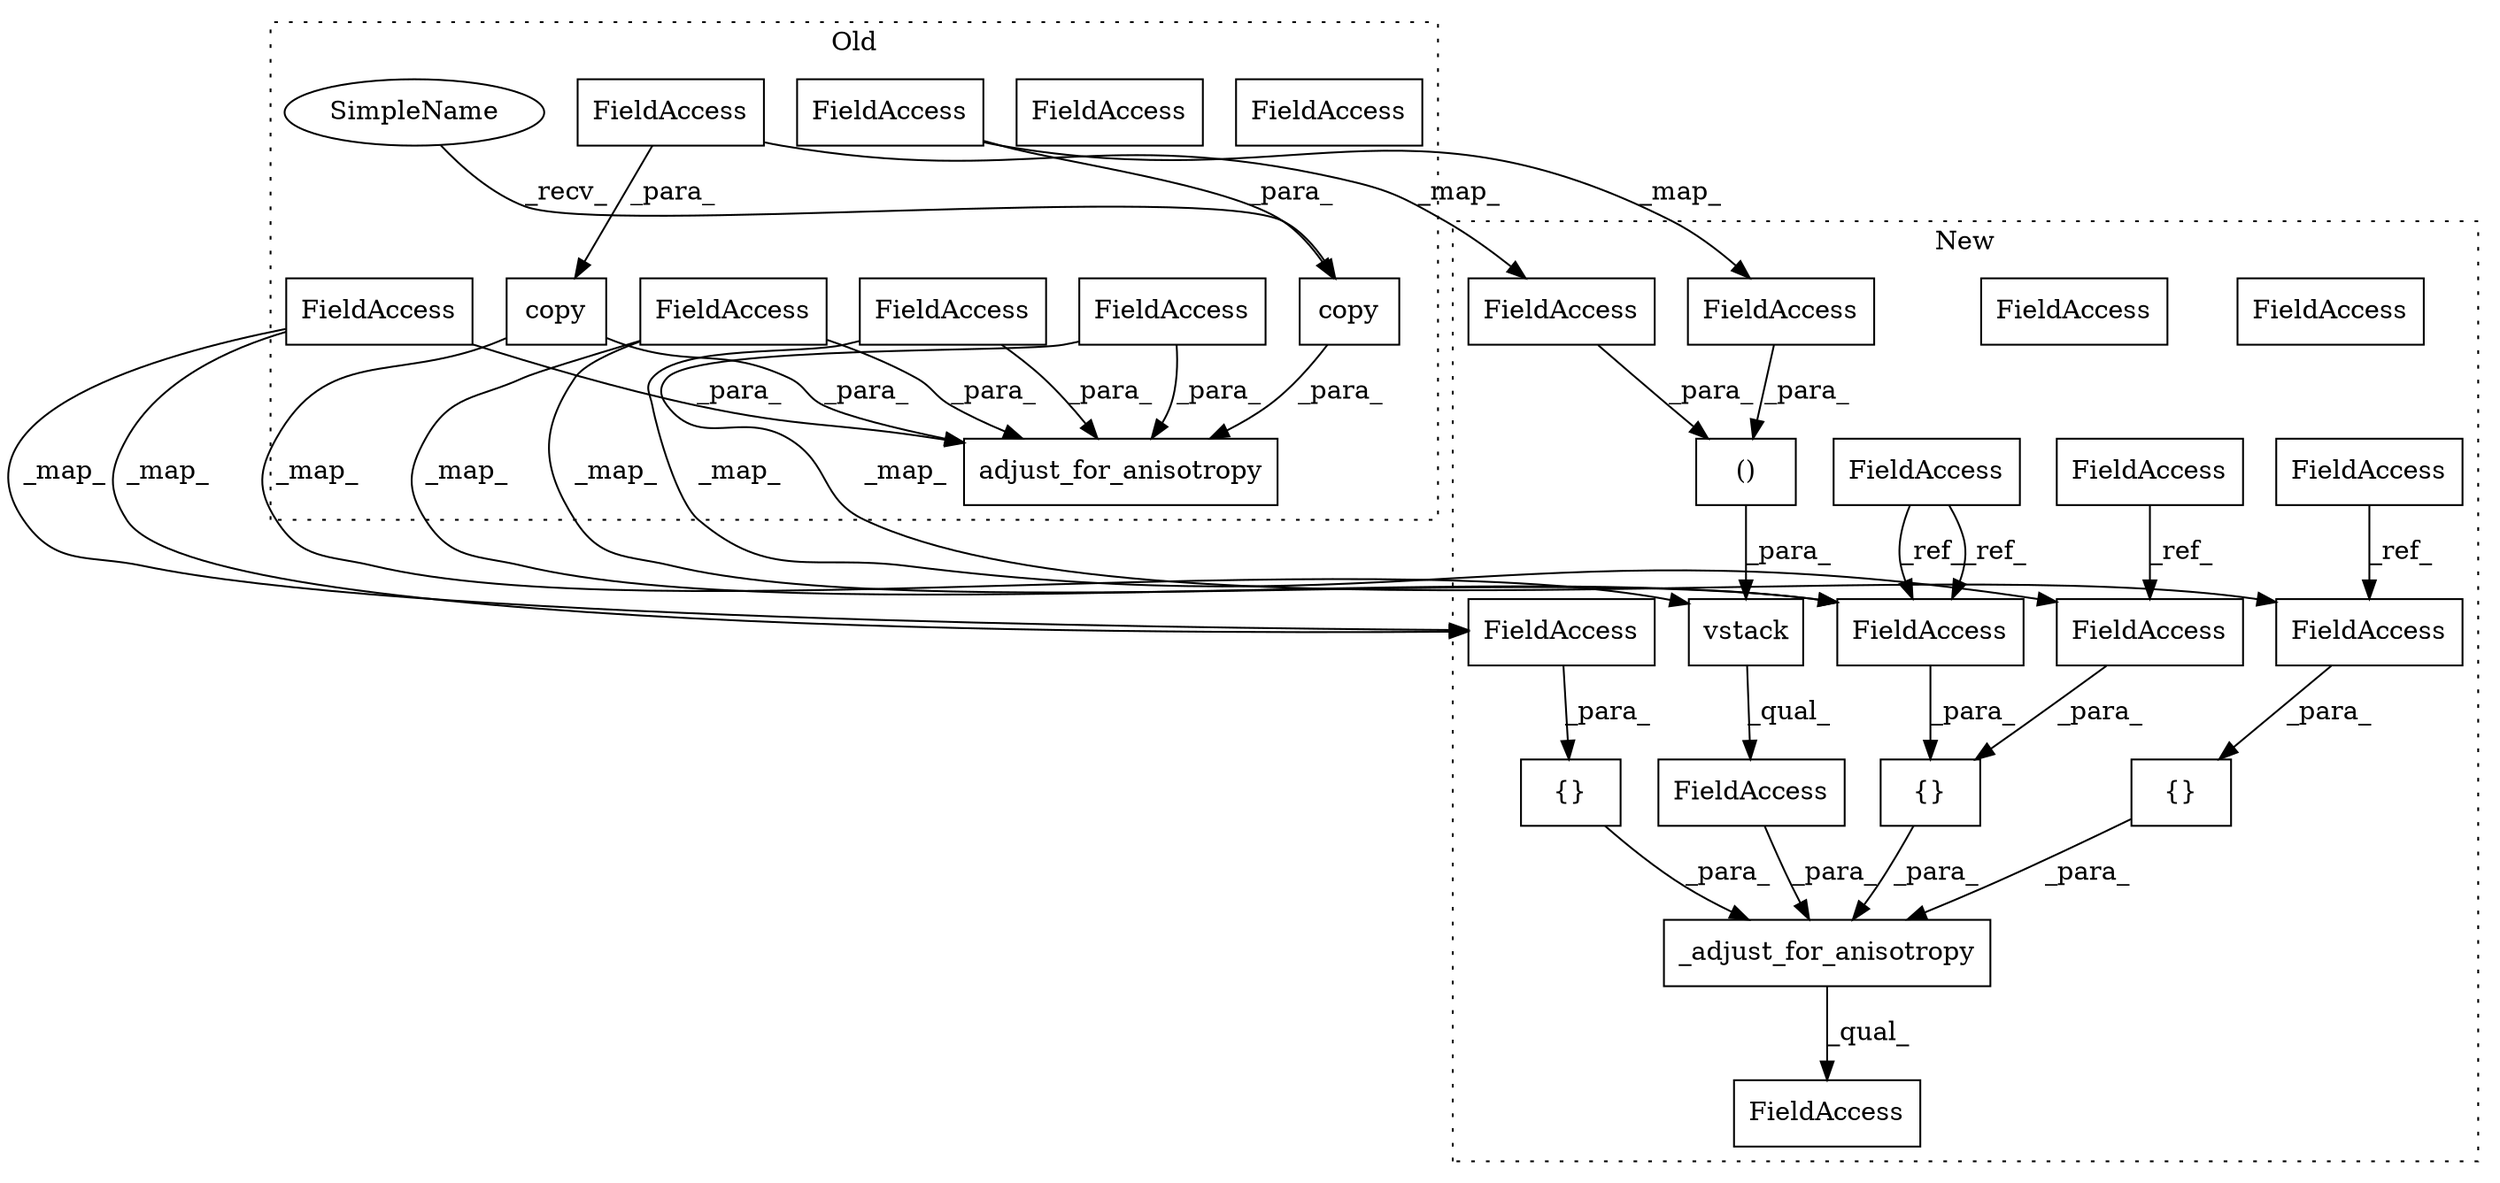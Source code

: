 digraph G {
subgraph cluster0 {
1 [label="adjust_for_anisotropy" a="32" s="2424,2565" l="22,1" shape="box"];
10 [label="FieldAccess" a="22" s="2494" l="12" shape="box"];
13 [label="FieldAccess" a="22" s="2544" l="21" shape="box"];
16 [label="copy" a="32" s="2476,2492" l="5,1" shape="box"];
17 [label="copy" a="32" s="2452,2468" l="5,1" shape="box"];
19 [label="FieldAccess" a="22" s="2481" l="11" shape="box"];
21 [label="FieldAccess" a="22" s="2457" l="11" shape="box"];
26 [label="FieldAccess" a="22" s="2494" l="12" shape="box"];
27 [label="FieldAccess" a="22" s="2520" l="23" shape="box"];
28 [label="SimpleName" a="42" s="2446" l="5" shape="ellipse"];
29 [label="FieldAccess" a="22" s="2544" l="21" shape="box"];
31 [label="FieldAccess" a="22" s="2507" l="12" shape="box"];
label = "Old";
style="dotted";
}
subgraph cluster1 {
2 [label="{}" a="4" s="2584,2608" l="1,1" shape="box"];
3 [label="FieldAccess" a="22" s="2455" l="190" shape="box"];
4 [label="()" a="106" s="2498" l="35" shape="box"];
5 [label="{}" a="4" s="2547,2573" l="1,1" shape="box"];
6 [label="FieldAccess" a="22" s="2478" l="59" shape="box"];
7 [label="{}" a="4" s="2619,2641" l="1,1" shape="box"];
8 [label="_adjust_for_anisotropy" a="32" s="2455,2642" l="23,1" shape="box"];
9 [label="FieldAccess" a="22" s="2548" l="12" shape="box"];
11 [label="FieldAccess" a="22" s="2222" l="23" shape="box"];
12 [label="FieldAccess" a="22" s="2142" l="12" shape="box"];
14 [label="FieldAccess" a="22" s="2620" l="21" shape="box"];
15 [label="vstack" a="32" s="2484,2533" l="14,2" shape="box"];
18 [label="FieldAccess" a="22" s="2522" l="11" shape="box"];
20 [label="FieldAccess" a="22" s="2498" l="11" shape="box"];
22 [label="FieldAccess" a="22" s="2062" l="12" shape="box"];
23 [label="FieldAccess" a="22" s="2561" l="12" shape="box"];
24 [label="FieldAccess" a="22" s="2548" l="12" shape="box"];
25 [label="FieldAccess" a="22" s="2585" l="23" shape="box"];
30 [label="FieldAccess" a="22" s="2620" l="21" shape="box"];
label = "New";
style="dotted";
}
2 -> 8 [label="_para_"];
4 -> 15 [label="_para_"];
5 -> 8 [label="_para_"];
6 -> 8 [label="_para_"];
7 -> 8 [label="_para_"];
8 -> 3 [label="_qual_"];
11 -> 25 [label="_ref_"];
12 -> 23 [label="_ref_"];
15 -> 6 [label="_qual_"];
16 -> 1 [label="_para_"];
16 -> 15 [label="_map_"];
17 -> 1 [label="_para_"];
18 -> 4 [label="_para_"];
19 -> 18 [label="_map_"];
19 -> 16 [label="_para_"];
20 -> 4 [label="_para_"];
21 -> 20 [label="_map_"];
21 -> 17 [label="_para_"];
22 -> 24 [label="_ref_"];
22 -> 24 [label="_ref_"];
23 -> 5 [label="_para_"];
24 -> 5 [label="_para_"];
25 -> 2 [label="_para_"];
26 -> 24 [label="_map_"];
26 -> 24 [label="_map_"];
26 -> 1 [label="_para_"];
27 -> 25 [label="_map_"];
27 -> 1 [label="_para_"];
28 -> 17 [label="_recv_"];
29 -> 30 [label="_map_"];
29 -> 30 [label="_map_"];
29 -> 1 [label="_para_"];
30 -> 7 [label="_para_"];
31 -> 1 [label="_para_"];
31 -> 23 [label="_map_"];
}